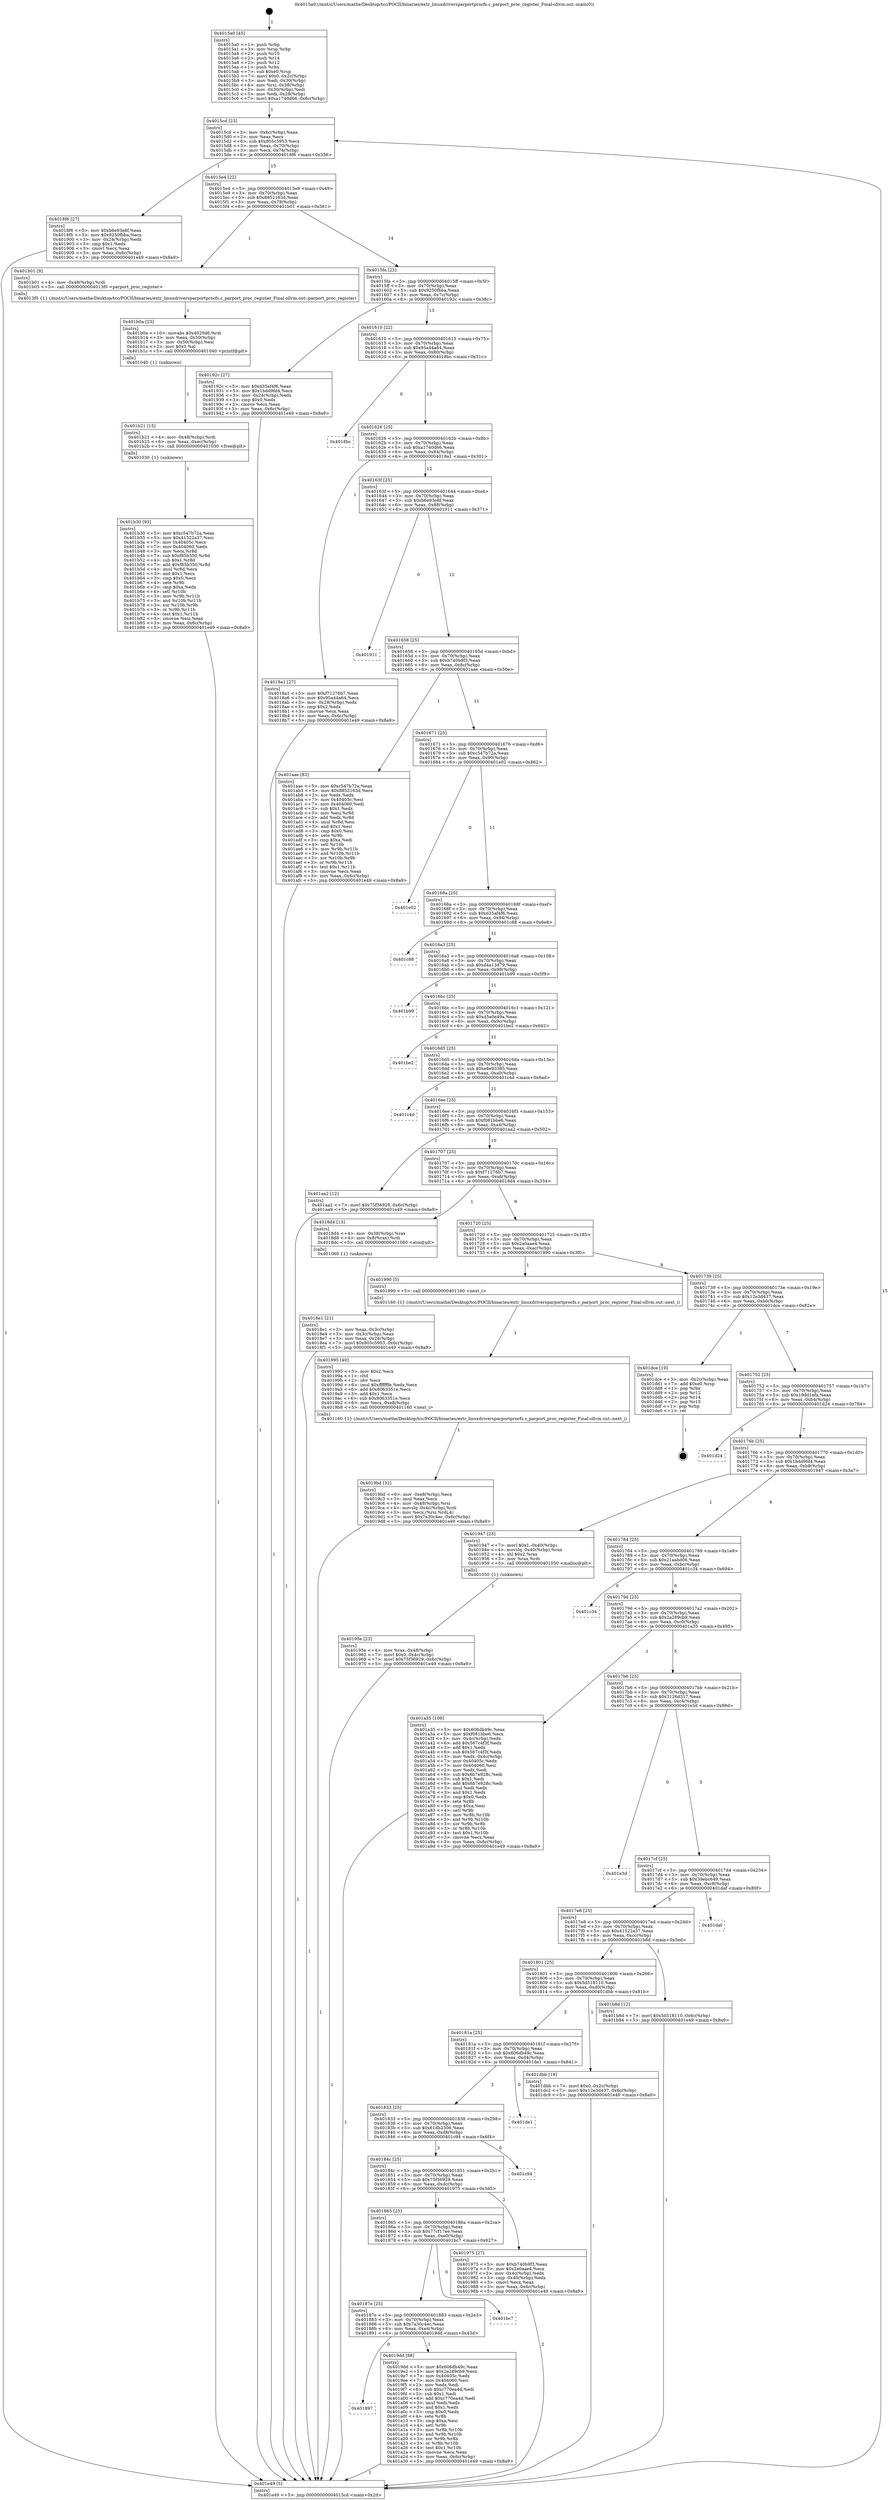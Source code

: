 digraph "0x4015a0" {
  label = "0x4015a0 (/mnt/c/Users/mathe/Desktop/tcc/POCII/binaries/extr_linuxdriversparportprocfs.c_parport_proc_register_Final-ollvm.out::main(0))"
  labelloc = "t"
  node[shape=record]

  Entry [label="",width=0.3,height=0.3,shape=circle,fillcolor=black,style=filled]
  "0x4015cd" [label="{
     0x4015cd [23]\l
     | [instrs]\l
     &nbsp;&nbsp;0x4015cd \<+3\>: mov -0x6c(%rbp),%eax\l
     &nbsp;&nbsp;0x4015d0 \<+2\>: mov %eax,%ecx\l
     &nbsp;&nbsp;0x4015d2 \<+6\>: sub $0x805c5953,%ecx\l
     &nbsp;&nbsp;0x4015d8 \<+3\>: mov %eax,-0x70(%rbp)\l
     &nbsp;&nbsp;0x4015db \<+3\>: mov %ecx,-0x74(%rbp)\l
     &nbsp;&nbsp;0x4015de \<+6\>: je 00000000004018f6 \<main+0x356\>\l
  }"]
  "0x4018f6" [label="{
     0x4018f6 [27]\l
     | [instrs]\l
     &nbsp;&nbsp;0x4018f6 \<+5\>: mov $0xb6e93e8f,%eax\l
     &nbsp;&nbsp;0x4018fb \<+5\>: mov $0x9250fbba,%ecx\l
     &nbsp;&nbsp;0x401900 \<+3\>: mov -0x24(%rbp),%edx\l
     &nbsp;&nbsp;0x401903 \<+3\>: cmp $0x1,%edx\l
     &nbsp;&nbsp;0x401906 \<+3\>: cmovl %ecx,%eax\l
     &nbsp;&nbsp;0x401909 \<+3\>: mov %eax,-0x6c(%rbp)\l
     &nbsp;&nbsp;0x40190c \<+5\>: jmp 0000000000401e49 \<main+0x8a9\>\l
  }"]
  "0x4015e4" [label="{
     0x4015e4 [22]\l
     | [instrs]\l
     &nbsp;&nbsp;0x4015e4 \<+5\>: jmp 00000000004015e9 \<main+0x49\>\l
     &nbsp;&nbsp;0x4015e9 \<+3\>: mov -0x70(%rbp),%eax\l
     &nbsp;&nbsp;0x4015ec \<+5\>: sub $0x8852163d,%eax\l
     &nbsp;&nbsp;0x4015f1 \<+3\>: mov %eax,-0x78(%rbp)\l
     &nbsp;&nbsp;0x4015f4 \<+6\>: je 0000000000401b01 \<main+0x561\>\l
  }"]
  Exit [label="",width=0.3,height=0.3,shape=circle,fillcolor=black,style=filled,peripheries=2]
  "0x401b01" [label="{
     0x401b01 [9]\l
     | [instrs]\l
     &nbsp;&nbsp;0x401b01 \<+4\>: mov -0x48(%rbp),%rdi\l
     &nbsp;&nbsp;0x401b05 \<+5\>: call 00000000004013f0 \<parport_proc_register\>\l
     | [calls]\l
     &nbsp;&nbsp;0x4013f0 \{1\} (/mnt/c/Users/mathe/Desktop/tcc/POCII/binaries/extr_linuxdriversparportprocfs.c_parport_proc_register_Final-ollvm.out::parport_proc_register)\l
  }"]
  "0x4015fa" [label="{
     0x4015fa [22]\l
     | [instrs]\l
     &nbsp;&nbsp;0x4015fa \<+5\>: jmp 00000000004015ff \<main+0x5f\>\l
     &nbsp;&nbsp;0x4015ff \<+3\>: mov -0x70(%rbp),%eax\l
     &nbsp;&nbsp;0x401602 \<+5\>: sub $0x9250fbba,%eax\l
     &nbsp;&nbsp;0x401607 \<+3\>: mov %eax,-0x7c(%rbp)\l
     &nbsp;&nbsp;0x40160a \<+6\>: je 000000000040192c \<main+0x38c\>\l
  }"]
  "0x401b30" [label="{
     0x401b30 [93]\l
     | [instrs]\l
     &nbsp;&nbsp;0x401b30 \<+5\>: mov $0xc547b72a,%eax\l
     &nbsp;&nbsp;0x401b35 \<+5\>: mov $0x41522a37,%esi\l
     &nbsp;&nbsp;0x401b3a \<+7\>: mov 0x40405c,%ecx\l
     &nbsp;&nbsp;0x401b41 \<+7\>: mov 0x404060,%edx\l
     &nbsp;&nbsp;0x401b48 \<+3\>: mov %ecx,%r8d\l
     &nbsp;&nbsp;0x401b4b \<+7\>: sub $0xf85b350,%r8d\l
     &nbsp;&nbsp;0x401b52 \<+4\>: sub $0x1,%r8d\l
     &nbsp;&nbsp;0x401b56 \<+7\>: add $0xf85b350,%r8d\l
     &nbsp;&nbsp;0x401b5d \<+4\>: imul %r8d,%ecx\l
     &nbsp;&nbsp;0x401b61 \<+3\>: and $0x1,%ecx\l
     &nbsp;&nbsp;0x401b64 \<+3\>: cmp $0x0,%ecx\l
     &nbsp;&nbsp;0x401b67 \<+4\>: sete %r9b\l
     &nbsp;&nbsp;0x401b6b \<+3\>: cmp $0xa,%edx\l
     &nbsp;&nbsp;0x401b6e \<+4\>: setl %r10b\l
     &nbsp;&nbsp;0x401b72 \<+3\>: mov %r9b,%r11b\l
     &nbsp;&nbsp;0x401b75 \<+3\>: and %r10b,%r11b\l
     &nbsp;&nbsp;0x401b78 \<+3\>: xor %r10b,%r9b\l
     &nbsp;&nbsp;0x401b7b \<+3\>: or %r9b,%r11b\l
     &nbsp;&nbsp;0x401b7e \<+4\>: test $0x1,%r11b\l
     &nbsp;&nbsp;0x401b82 \<+3\>: cmovne %esi,%eax\l
     &nbsp;&nbsp;0x401b85 \<+3\>: mov %eax,-0x6c(%rbp)\l
     &nbsp;&nbsp;0x401b88 \<+5\>: jmp 0000000000401e49 \<main+0x8a9\>\l
  }"]
  "0x40192c" [label="{
     0x40192c [27]\l
     | [instrs]\l
     &nbsp;&nbsp;0x40192c \<+5\>: mov $0xd35af4f6,%eax\l
     &nbsp;&nbsp;0x401931 \<+5\>: mov $0x1bdd9fd4,%ecx\l
     &nbsp;&nbsp;0x401936 \<+3\>: mov -0x24(%rbp),%edx\l
     &nbsp;&nbsp;0x401939 \<+3\>: cmp $0x0,%edx\l
     &nbsp;&nbsp;0x40193c \<+3\>: cmove %ecx,%eax\l
     &nbsp;&nbsp;0x40193f \<+3\>: mov %eax,-0x6c(%rbp)\l
     &nbsp;&nbsp;0x401942 \<+5\>: jmp 0000000000401e49 \<main+0x8a9\>\l
  }"]
  "0x401610" [label="{
     0x401610 [22]\l
     | [instrs]\l
     &nbsp;&nbsp;0x401610 \<+5\>: jmp 0000000000401615 \<main+0x75\>\l
     &nbsp;&nbsp;0x401615 \<+3\>: mov -0x70(%rbp),%eax\l
     &nbsp;&nbsp;0x401618 \<+5\>: sub $0x95a44a64,%eax\l
     &nbsp;&nbsp;0x40161d \<+3\>: mov %eax,-0x80(%rbp)\l
     &nbsp;&nbsp;0x401620 \<+6\>: je 00000000004018bc \<main+0x31c\>\l
  }"]
  "0x401b21" [label="{
     0x401b21 [15]\l
     | [instrs]\l
     &nbsp;&nbsp;0x401b21 \<+4\>: mov -0x48(%rbp),%rdi\l
     &nbsp;&nbsp;0x401b25 \<+6\>: mov %eax,-0xec(%rbp)\l
     &nbsp;&nbsp;0x401b2b \<+5\>: call 0000000000401030 \<free@plt\>\l
     | [calls]\l
     &nbsp;&nbsp;0x401030 \{1\} (unknown)\l
  }"]
  "0x4018bc" [label="{
     0x4018bc\l
  }", style=dashed]
  "0x401626" [label="{
     0x401626 [25]\l
     | [instrs]\l
     &nbsp;&nbsp;0x401626 \<+5\>: jmp 000000000040162b \<main+0x8b\>\l
     &nbsp;&nbsp;0x40162b \<+3\>: mov -0x70(%rbp),%eax\l
     &nbsp;&nbsp;0x40162e \<+5\>: sub $0xa1740d66,%eax\l
     &nbsp;&nbsp;0x401633 \<+6\>: mov %eax,-0x84(%rbp)\l
     &nbsp;&nbsp;0x401639 \<+6\>: je 00000000004018a1 \<main+0x301\>\l
  }"]
  "0x401b0a" [label="{
     0x401b0a [23]\l
     | [instrs]\l
     &nbsp;&nbsp;0x401b0a \<+10\>: movabs $0x4020d6,%rdi\l
     &nbsp;&nbsp;0x401b14 \<+3\>: mov %eax,-0x50(%rbp)\l
     &nbsp;&nbsp;0x401b17 \<+3\>: mov -0x50(%rbp),%esi\l
     &nbsp;&nbsp;0x401b1a \<+2\>: mov $0x0,%al\l
     &nbsp;&nbsp;0x401b1c \<+5\>: call 0000000000401040 \<printf@plt\>\l
     | [calls]\l
     &nbsp;&nbsp;0x401040 \{1\} (unknown)\l
  }"]
  "0x4018a1" [label="{
     0x4018a1 [27]\l
     | [instrs]\l
     &nbsp;&nbsp;0x4018a1 \<+5\>: mov $0xf71276b7,%eax\l
     &nbsp;&nbsp;0x4018a6 \<+5\>: mov $0x95a44a64,%ecx\l
     &nbsp;&nbsp;0x4018ab \<+3\>: mov -0x28(%rbp),%edx\l
     &nbsp;&nbsp;0x4018ae \<+3\>: cmp $0x2,%edx\l
     &nbsp;&nbsp;0x4018b1 \<+3\>: cmovne %ecx,%eax\l
     &nbsp;&nbsp;0x4018b4 \<+3\>: mov %eax,-0x6c(%rbp)\l
     &nbsp;&nbsp;0x4018b7 \<+5\>: jmp 0000000000401e49 \<main+0x8a9\>\l
  }"]
  "0x40163f" [label="{
     0x40163f [25]\l
     | [instrs]\l
     &nbsp;&nbsp;0x40163f \<+5\>: jmp 0000000000401644 \<main+0xa4\>\l
     &nbsp;&nbsp;0x401644 \<+3\>: mov -0x70(%rbp),%eax\l
     &nbsp;&nbsp;0x401647 \<+5\>: sub $0xb6e93e8f,%eax\l
     &nbsp;&nbsp;0x40164c \<+6\>: mov %eax,-0x88(%rbp)\l
     &nbsp;&nbsp;0x401652 \<+6\>: je 0000000000401911 \<main+0x371\>\l
  }"]
  "0x401e49" [label="{
     0x401e49 [5]\l
     | [instrs]\l
     &nbsp;&nbsp;0x401e49 \<+5\>: jmp 00000000004015cd \<main+0x2d\>\l
  }"]
  "0x4015a0" [label="{
     0x4015a0 [45]\l
     | [instrs]\l
     &nbsp;&nbsp;0x4015a0 \<+1\>: push %rbp\l
     &nbsp;&nbsp;0x4015a1 \<+3\>: mov %rsp,%rbp\l
     &nbsp;&nbsp;0x4015a4 \<+2\>: push %r15\l
     &nbsp;&nbsp;0x4015a6 \<+2\>: push %r14\l
     &nbsp;&nbsp;0x4015a8 \<+2\>: push %r12\l
     &nbsp;&nbsp;0x4015aa \<+1\>: push %rbx\l
     &nbsp;&nbsp;0x4015ab \<+7\>: sub $0xe0,%rsp\l
     &nbsp;&nbsp;0x4015b2 \<+7\>: movl $0x0,-0x2c(%rbp)\l
     &nbsp;&nbsp;0x4015b9 \<+3\>: mov %edi,-0x30(%rbp)\l
     &nbsp;&nbsp;0x4015bc \<+4\>: mov %rsi,-0x38(%rbp)\l
     &nbsp;&nbsp;0x4015c0 \<+3\>: mov -0x30(%rbp),%edi\l
     &nbsp;&nbsp;0x4015c3 \<+3\>: mov %edi,-0x28(%rbp)\l
     &nbsp;&nbsp;0x4015c6 \<+7\>: movl $0xa1740d66,-0x6c(%rbp)\l
  }"]
  "0x401897" [label="{
     0x401897\l
  }", style=dashed]
  "0x401911" [label="{
     0x401911\l
  }", style=dashed]
  "0x401658" [label="{
     0x401658 [25]\l
     | [instrs]\l
     &nbsp;&nbsp;0x401658 \<+5\>: jmp 000000000040165d \<main+0xbd\>\l
     &nbsp;&nbsp;0x40165d \<+3\>: mov -0x70(%rbp),%eax\l
     &nbsp;&nbsp;0x401660 \<+5\>: sub $0xb740b9f3,%eax\l
     &nbsp;&nbsp;0x401665 \<+6\>: mov %eax,-0x8c(%rbp)\l
     &nbsp;&nbsp;0x40166b \<+6\>: je 0000000000401aae \<main+0x50e\>\l
  }"]
  "0x4019dd" [label="{
     0x4019dd [88]\l
     | [instrs]\l
     &nbsp;&nbsp;0x4019dd \<+5\>: mov $0x606db49c,%eax\l
     &nbsp;&nbsp;0x4019e2 \<+5\>: mov $0x2a289cb9,%ecx\l
     &nbsp;&nbsp;0x4019e7 \<+7\>: mov 0x40405c,%edx\l
     &nbsp;&nbsp;0x4019ee \<+7\>: mov 0x404060,%esi\l
     &nbsp;&nbsp;0x4019f5 \<+2\>: mov %edx,%edi\l
     &nbsp;&nbsp;0x4019f7 \<+6\>: sub $0xc770ea4d,%edi\l
     &nbsp;&nbsp;0x4019fd \<+3\>: sub $0x1,%edi\l
     &nbsp;&nbsp;0x401a00 \<+6\>: add $0xc770ea4d,%edi\l
     &nbsp;&nbsp;0x401a06 \<+3\>: imul %edi,%edx\l
     &nbsp;&nbsp;0x401a09 \<+3\>: and $0x1,%edx\l
     &nbsp;&nbsp;0x401a0c \<+3\>: cmp $0x0,%edx\l
     &nbsp;&nbsp;0x401a0f \<+4\>: sete %r8b\l
     &nbsp;&nbsp;0x401a13 \<+3\>: cmp $0xa,%esi\l
     &nbsp;&nbsp;0x401a16 \<+4\>: setl %r9b\l
     &nbsp;&nbsp;0x401a1a \<+3\>: mov %r8b,%r10b\l
     &nbsp;&nbsp;0x401a1d \<+3\>: and %r9b,%r10b\l
     &nbsp;&nbsp;0x401a20 \<+3\>: xor %r9b,%r8b\l
     &nbsp;&nbsp;0x401a23 \<+3\>: or %r8b,%r10b\l
     &nbsp;&nbsp;0x401a26 \<+4\>: test $0x1,%r10b\l
     &nbsp;&nbsp;0x401a2a \<+3\>: cmovne %ecx,%eax\l
     &nbsp;&nbsp;0x401a2d \<+3\>: mov %eax,-0x6c(%rbp)\l
     &nbsp;&nbsp;0x401a30 \<+5\>: jmp 0000000000401e49 \<main+0x8a9\>\l
  }"]
  "0x401aae" [label="{
     0x401aae [83]\l
     | [instrs]\l
     &nbsp;&nbsp;0x401aae \<+5\>: mov $0xc547b72a,%eax\l
     &nbsp;&nbsp;0x401ab3 \<+5\>: mov $0x8852163d,%ecx\l
     &nbsp;&nbsp;0x401ab8 \<+2\>: xor %edx,%edx\l
     &nbsp;&nbsp;0x401aba \<+7\>: mov 0x40405c,%esi\l
     &nbsp;&nbsp;0x401ac1 \<+7\>: mov 0x404060,%edi\l
     &nbsp;&nbsp;0x401ac8 \<+3\>: sub $0x1,%edx\l
     &nbsp;&nbsp;0x401acb \<+3\>: mov %esi,%r8d\l
     &nbsp;&nbsp;0x401ace \<+3\>: add %edx,%r8d\l
     &nbsp;&nbsp;0x401ad1 \<+4\>: imul %r8d,%esi\l
     &nbsp;&nbsp;0x401ad5 \<+3\>: and $0x1,%esi\l
     &nbsp;&nbsp;0x401ad8 \<+3\>: cmp $0x0,%esi\l
     &nbsp;&nbsp;0x401adb \<+4\>: sete %r9b\l
     &nbsp;&nbsp;0x401adf \<+3\>: cmp $0xa,%edi\l
     &nbsp;&nbsp;0x401ae2 \<+4\>: setl %r10b\l
     &nbsp;&nbsp;0x401ae6 \<+3\>: mov %r9b,%r11b\l
     &nbsp;&nbsp;0x401ae9 \<+3\>: and %r10b,%r11b\l
     &nbsp;&nbsp;0x401aec \<+3\>: xor %r10b,%r9b\l
     &nbsp;&nbsp;0x401aef \<+3\>: or %r9b,%r11b\l
     &nbsp;&nbsp;0x401af2 \<+4\>: test $0x1,%r11b\l
     &nbsp;&nbsp;0x401af6 \<+3\>: cmovne %ecx,%eax\l
     &nbsp;&nbsp;0x401af9 \<+3\>: mov %eax,-0x6c(%rbp)\l
     &nbsp;&nbsp;0x401afc \<+5\>: jmp 0000000000401e49 \<main+0x8a9\>\l
  }"]
  "0x401671" [label="{
     0x401671 [25]\l
     | [instrs]\l
     &nbsp;&nbsp;0x401671 \<+5\>: jmp 0000000000401676 \<main+0xd6\>\l
     &nbsp;&nbsp;0x401676 \<+3\>: mov -0x70(%rbp),%eax\l
     &nbsp;&nbsp;0x401679 \<+5\>: sub $0xc547b72a,%eax\l
     &nbsp;&nbsp;0x40167e \<+6\>: mov %eax,-0x90(%rbp)\l
     &nbsp;&nbsp;0x401684 \<+6\>: je 0000000000401e02 \<main+0x862\>\l
  }"]
  "0x40187e" [label="{
     0x40187e [25]\l
     | [instrs]\l
     &nbsp;&nbsp;0x40187e \<+5\>: jmp 0000000000401883 \<main+0x2e3\>\l
     &nbsp;&nbsp;0x401883 \<+3\>: mov -0x70(%rbp),%eax\l
     &nbsp;&nbsp;0x401886 \<+5\>: sub $0x7a30c4ec,%eax\l
     &nbsp;&nbsp;0x40188b \<+6\>: mov %eax,-0xe4(%rbp)\l
     &nbsp;&nbsp;0x401891 \<+6\>: je 00000000004019dd \<main+0x43d\>\l
  }"]
  "0x401e02" [label="{
     0x401e02\l
  }", style=dashed]
  "0x40168a" [label="{
     0x40168a [25]\l
     | [instrs]\l
     &nbsp;&nbsp;0x40168a \<+5\>: jmp 000000000040168f \<main+0xef\>\l
     &nbsp;&nbsp;0x40168f \<+3\>: mov -0x70(%rbp),%eax\l
     &nbsp;&nbsp;0x401692 \<+5\>: sub $0xd35af4f6,%eax\l
     &nbsp;&nbsp;0x401697 \<+6\>: mov %eax,-0x94(%rbp)\l
     &nbsp;&nbsp;0x40169d \<+6\>: je 0000000000401c88 \<main+0x6e8\>\l
  }"]
  "0x401bc7" [label="{
     0x401bc7\l
  }", style=dashed]
  "0x401c88" [label="{
     0x401c88\l
  }", style=dashed]
  "0x4016a3" [label="{
     0x4016a3 [25]\l
     | [instrs]\l
     &nbsp;&nbsp;0x4016a3 \<+5\>: jmp 00000000004016a8 \<main+0x108\>\l
     &nbsp;&nbsp;0x4016a8 \<+3\>: mov -0x70(%rbp),%eax\l
     &nbsp;&nbsp;0x4016ab \<+5\>: sub $0xd4a13d79,%eax\l
     &nbsp;&nbsp;0x4016b0 \<+6\>: mov %eax,-0x98(%rbp)\l
     &nbsp;&nbsp;0x4016b6 \<+6\>: je 0000000000401b99 \<main+0x5f9\>\l
  }"]
  "0x4019bd" [label="{
     0x4019bd [32]\l
     | [instrs]\l
     &nbsp;&nbsp;0x4019bd \<+6\>: mov -0xe8(%rbp),%ecx\l
     &nbsp;&nbsp;0x4019c3 \<+3\>: imul %eax,%ecx\l
     &nbsp;&nbsp;0x4019c6 \<+4\>: mov -0x48(%rbp),%rsi\l
     &nbsp;&nbsp;0x4019ca \<+4\>: movslq -0x4c(%rbp),%rdi\l
     &nbsp;&nbsp;0x4019ce \<+3\>: mov %ecx,(%rsi,%rdi,4)\l
     &nbsp;&nbsp;0x4019d1 \<+7\>: movl $0x7a30c4ec,-0x6c(%rbp)\l
     &nbsp;&nbsp;0x4019d8 \<+5\>: jmp 0000000000401e49 \<main+0x8a9\>\l
  }"]
  "0x401b99" [label="{
     0x401b99\l
  }", style=dashed]
  "0x4016bc" [label="{
     0x4016bc [25]\l
     | [instrs]\l
     &nbsp;&nbsp;0x4016bc \<+5\>: jmp 00000000004016c1 \<main+0x121\>\l
     &nbsp;&nbsp;0x4016c1 \<+3\>: mov -0x70(%rbp),%eax\l
     &nbsp;&nbsp;0x4016c4 \<+5\>: sub $0xd5a0e49a,%eax\l
     &nbsp;&nbsp;0x4016c9 \<+6\>: mov %eax,-0x9c(%rbp)\l
     &nbsp;&nbsp;0x4016cf \<+6\>: je 0000000000401be2 \<main+0x642\>\l
  }"]
  "0x401995" [label="{
     0x401995 [40]\l
     | [instrs]\l
     &nbsp;&nbsp;0x401995 \<+5\>: mov $0x2,%ecx\l
     &nbsp;&nbsp;0x40199a \<+1\>: cltd\l
     &nbsp;&nbsp;0x40199b \<+2\>: idiv %ecx\l
     &nbsp;&nbsp;0x40199d \<+6\>: imul $0xfffffffe,%edx,%ecx\l
     &nbsp;&nbsp;0x4019a3 \<+6\>: add $0x8063351e,%ecx\l
     &nbsp;&nbsp;0x4019a9 \<+3\>: add $0x1,%ecx\l
     &nbsp;&nbsp;0x4019ac \<+6\>: sub $0x8063351e,%ecx\l
     &nbsp;&nbsp;0x4019b2 \<+6\>: mov %ecx,-0xe8(%rbp)\l
     &nbsp;&nbsp;0x4019b8 \<+5\>: call 0000000000401160 \<next_i\>\l
     | [calls]\l
     &nbsp;&nbsp;0x401160 \{1\} (/mnt/c/Users/mathe/Desktop/tcc/POCII/binaries/extr_linuxdriversparportprocfs.c_parport_proc_register_Final-ollvm.out::next_i)\l
  }"]
  "0x401be2" [label="{
     0x401be2\l
  }", style=dashed]
  "0x4016d5" [label="{
     0x4016d5 [25]\l
     | [instrs]\l
     &nbsp;&nbsp;0x4016d5 \<+5\>: jmp 00000000004016da \<main+0x13a\>\l
     &nbsp;&nbsp;0x4016da \<+3\>: mov -0x70(%rbp),%eax\l
     &nbsp;&nbsp;0x4016dd \<+5\>: sub $0xe8e93385,%eax\l
     &nbsp;&nbsp;0x4016e2 \<+6\>: mov %eax,-0xa0(%rbp)\l
     &nbsp;&nbsp;0x4016e8 \<+6\>: je 0000000000401c4d \<main+0x6ad\>\l
  }"]
  "0x401865" [label="{
     0x401865 [25]\l
     | [instrs]\l
     &nbsp;&nbsp;0x401865 \<+5\>: jmp 000000000040186a \<main+0x2ca\>\l
     &nbsp;&nbsp;0x40186a \<+3\>: mov -0x70(%rbp),%eax\l
     &nbsp;&nbsp;0x40186d \<+5\>: sub $0x77cf17ee,%eax\l
     &nbsp;&nbsp;0x401872 \<+6\>: mov %eax,-0xe0(%rbp)\l
     &nbsp;&nbsp;0x401878 \<+6\>: je 0000000000401bc7 \<main+0x627\>\l
  }"]
  "0x401c4d" [label="{
     0x401c4d\l
  }", style=dashed]
  "0x4016ee" [label="{
     0x4016ee [25]\l
     | [instrs]\l
     &nbsp;&nbsp;0x4016ee \<+5\>: jmp 00000000004016f3 \<main+0x153\>\l
     &nbsp;&nbsp;0x4016f3 \<+3\>: mov -0x70(%rbp),%eax\l
     &nbsp;&nbsp;0x4016f6 \<+5\>: sub $0xf081bbe6,%eax\l
     &nbsp;&nbsp;0x4016fb \<+6\>: mov %eax,-0xa4(%rbp)\l
     &nbsp;&nbsp;0x401701 \<+6\>: je 0000000000401aa2 \<main+0x502\>\l
  }"]
  "0x401975" [label="{
     0x401975 [27]\l
     | [instrs]\l
     &nbsp;&nbsp;0x401975 \<+5\>: mov $0xb740b9f3,%eax\l
     &nbsp;&nbsp;0x40197a \<+5\>: mov $0x2a0aae4,%ecx\l
     &nbsp;&nbsp;0x40197f \<+3\>: mov -0x4c(%rbp),%edx\l
     &nbsp;&nbsp;0x401982 \<+3\>: cmp -0x40(%rbp),%edx\l
     &nbsp;&nbsp;0x401985 \<+3\>: cmovl %ecx,%eax\l
     &nbsp;&nbsp;0x401988 \<+3\>: mov %eax,-0x6c(%rbp)\l
     &nbsp;&nbsp;0x40198b \<+5\>: jmp 0000000000401e49 \<main+0x8a9\>\l
  }"]
  "0x401aa2" [label="{
     0x401aa2 [12]\l
     | [instrs]\l
     &nbsp;&nbsp;0x401aa2 \<+7\>: movl $0x75f36929,-0x6c(%rbp)\l
     &nbsp;&nbsp;0x401aa9 \<+5\>: jmp 0000000000401e49 \<main+0x8a9\>\l
  }"]
  "0x401707" [label="{
     0x401707 [25]\l
     | [instrs]\l
     &nbsp;&nbsp;0x401707 \<+5\>: jmp 000000000040170c \<main+0x16c\>\l
     &nbsp;&nbsp;0x40170c \<+3\>: mov -0x70(%rbp),%eax\l
     &nbsp;&nbsp;0x40170f \<+5\>: sub $0xf71276b7,%eax\l
     &nbsp;&nbsp;0x401714 \<+6\>: mov %eax,-0xa8(%rbp)\l
     &nbsp;&nbsp;0x40171a \<+6\>: je 00000000004018d4 \<main+0x334\>\l
  }"]
  "0x40184c" [label="{
     0x40184c [25]\l
     | [instrs]\l
     &nbsp;&nbsp;0x40184c \<+5\>: jmp 0000000000401851 \<main+0x2b1\>\l
     &nbsp;&nbsp;0x401851 \<+3\>: mov -0x70(%rbp),%eax\l
     &nbsp;&nbsp;0x401854 \<+5\>: sub $0x75f36929,%eax\l
     &nbsp;&nbsp;0x401859 \<+6\>: mov %eax,-0xdc(%rbp)\l
     &nbsp;&nbsp;0x40185f \<+6\>: je 0000000000401975 \<main+0x3d5\>\l
  }"]
  "0x4018d4" [label="{
     0x4018d4 [13]\l
     | [instrs]\l
     &nbsp;&nbsp;0x4018d4 \<+4\>: mov -0x38(%rbp),%rax\l
     &nbsp;&nbsp;0x4018d8 \<+4\>: mov 0x8(%rax),%rdi\l
     &nbsp;&nbsp;0x4018dc \<+5\>: call 0000000000401060 \<atoi@plt\>\l
     | [calls]\l
     &nbsp;&nbsp;0x401060 \{1\} (unknown)\l
  }"]
  "0x401720" [label="{
     0x401720 [25]\l
     | [instrs]\l
     &nbsp;&nbsp;0x401720 \<+5\>: jmp 0000000000401725 \<main+0x185\>\l
     &nbsp;&nbsp;0x401725 \<+3\>: mov -0x70(%rbp),%eax\l
     &nbsp;&nbsp;0x401728 \<+5\>: sub $0x2a0aae4,%eax\l
     &nbsp;&nbsp;0x40172d \<+6\>: mov %eax,-0xac(%rbp)\l
     &nbsp;&nbsp;0x401733 \<+6\>: je 0000000000401990 \<main+0x3f0\>\l
  }"]
  "0x4018e1" [label="{
     0x4018e1 [21]\l
     | [instrs]\l
     &nbsp;&nbsp;0x4018e1 \<+3\>: mov %eax,-0x3c(%rbp)\l
     &nbsp;&nbsp;0x4018e4 \<+3\>: mov -0x3c(%rbp),%eax\l
     &nbsp;&nbsp;0x4018e7 \<+3\>: mov %eax,-0x24(%rbp)\l
     &nbsp;&nbsp;0x4018ea \<+7\>: movl $0x805c5953,-0x6c(%rbp)\l
     &nbsp;&nbsp;0x4018f1 \<+5\>: jmp 0000000000401e49 \<main+0x8a9\>\l
  }"]
  "0x401c94" [label="{
     0x401c94\l
  }", style=dashed]
  "0x401990" [label="{
     0x401990 [5]\l
     | [instrs]\l
     &nbsp;&nbsp;0x401990 \<+5\>: call 0000000000401160 \<next_i\>\l
     | [calls]\l
     &nbsp;&nbsp;0x401160 \{1\} (/mnt/c/Users/mathe/Desktop/tcc/POCII/binaries/extr_linuxdriversparportprocfs.c_parport_proc_register_Final-ollvm.out::next_i)\l
  }"]
  "0x401739" [label="{
     0x401739 [25]\l
     | [instrs]\l
     &nbsp;&nbsp;0x401739 \<+5\>: jmp 000000000040173e \<main+0x19e\>\l
     &nbsp;&nbsp;0x40173e \<+3\>: mov -0x70(%rbp),%eax\l
     &nbsp;&nbsp;0x401741 \<+5\>: sub $0x12e3d437,%eax\l
     &nbsp;&nbsp;0x401746 \<+6\>: mov %eax,-0xb0(%rbp)\l
     &nbsp;&nbsp;0x40174c \<+6\>: je 0000000000401dce \<main+0x82e\>\l
  }"]
  "0x401833" [label="{
     0x401833 [25]\l
     | [instrs]\l
     &nbsp;&nbsp;0x401833 \<+5\>: jmp 0000000000401838 \<main+0x298\>\l
     &nbsp;&nbsp;0x401838 \<+3\>: mov -0x70(%rbp),%eax\l
     &nbsp;&nbsp;0x40183b \<+5\>: sub $0x61db2306,%eax\l
     &nbsp;&nbsp;0x401840 \<+6\>: mov %eax,-0xd8(%rbp)\l
     &nbsp;&nbsp;0x401846 \<+6\>: je 0000000000401c94 \<main+0x6f4\>\l
  }"]
  "0x401dce" [label="{
     0x401dce [19]\l
     | [instrs]\l
     &nbsp;&nbsp;0x401dce \<+3\>: mov -0x2c(%rbp),%eax\l
     &nbsp;&nbsp;0x401dd1 \<+7\>: add $0xe0,%rsp\l
     &nbsp;&nbsp;0x401dd8 \<+1\>: pop %rbx\l
     &nbsp;&nbsp;0x401dd9 \<+2\>: pop %r12\l
     &nbsp;&nbsp;0x401ddb \<+2\>: pop %r14\l
     &nbsp;&nbsp;0x401ddd \<+2\>: pop %r15\l
     &nbsp;&nbsp;0x401ddf \<+1\>: pop %rbp\l
     &nbsp;&nbsp;0x401de0 \<+1\>: ret\l
  }"]
  "0x401752" [label="{
     0x401752 [25]\l
     | [instrs]\l
     &nbsp;&nbsp;0x401752 \<+5\>: jmp 0000000000401757 \<main+0x1b7\>\l
     &nbsp;&nbsp;0x401757 \<+3\>: mov -0x70(%rbp),%eax\l
     &nbsp;&nbsp;0x40175a \<+5\>: sub $0x19dd1efa,%eax\l
     &nbsp;&nbsp;0x40175f \<+6\>: mov %eax,-0xb4(%rbp)\l
     &nbsp;&nbsp;0x401765 \<+6\>: je 0000000000401d24 \<main+0x784\>\l
  }"]
  "0x401de1" [label="{
     0x401de1\l
  }", style=dashed]
  "0x401d24" [label="{
     0x401d24\l
  }", style=dashed]
  "0x40176b" [label="{
     0x40176b [25]\l
     | [instrs]\l
     &nbsp;&nbsp;0x40176b \<+5\>: jmp 0000000000401770 \<main+0x1d0\>\l
     &nbsp;&nbsp;0x401770 \<+3\>: mov -0x70(%rbp),%eax\l
     &nbsp;&nbsp;0x401773 \<+5\>: sub $0x1bdd9fd4,%eax\l
     &nbsp;&nbsp;0x401778 \<+6\>: mov %eax,-0xb8(%rbp)\l
     &nbsp;&nbsp;0x40177e \<+6\>: je 0000000000401947 \<main+0x3a7\>\l
  }"]
  "0x40181a" [label="{
     0x40181a [25]\l
     | [instrs]\l
     &nbsp;&nbsp;0x40181a \<+5\>: jmp 000000000040181f \<main+0x27f\>\l
     &nbsp;&nbsp;0x40181f \<+3\>: mov -0x70(%rbp),%eax\l
     &nbsp;&nbsp;0x401822 \<+5\>: sub $0x606db49c,%eax\l
     &nbsp;&nbsp;0x401827 \<+6\>: mov %eax,-0xd4(%rbp)\l
     &nbsp;&nbsp;0x40182d \<+6\>: je 0000000000401de1 \<main+0x841\>\l
  }"]
  "0x401947" [label="{
     0x401947 [23]\l
     | [instrs]\l
     &nbsp;&nbsp;0x401947 \<+7\>: movl $0x1,-0x40(%rbp)\l
     &nbsp;&nbsp;0x40194e \<+4\>: movslq -0x40(%rbp),%rax\l
     &nbsp;&nbsp;0x401952 \<+4\>: shl $0x2,%rax\l
     &nbsp;&nbsp;0x401956 \<+3\>: mov %rax,%rdi\l
     &nbsp;&nbsp;0x401959 \<+5\>: call 0000000000401050 \<malloc@plt\>\l
     | [calls]\l
     &nbsp;&nbsp;0x401050 \{1\} (unknown)\l
  }"]
  "0x401784" [label="{
     0x401784 [25]\l
     | [instrs]\l
     &nbsp;&nbsp;0x401784 \<+5\>: jmp 0000000000401789 \<main+0x1e9\>\l
     &nbsp;&nbsp;0x401789 \<+3\>: mov -0x70(%rbp),%eax\l
     &nbsp;&nbsp;0x40178c \<+5\>: sub $0x21aabd06,%eax\l
     &nbsp;&nbsp;0x401791 \<+6\>: mov %eax,-0xbc(%rbp)\l
     &nbsp;&nbsp;0x401797 \<+6\>: je 0000000000401c34 \<main+0x694\>\l
  }"]
  "0x40195e" [label="{
     0x40195e [23]\l
     | [instrs]\l
     &nbsp;&nbsp;0x40195e \<+4\>: mov %rax,-0x48(%rbp)\l
     &nbsp;&nbsp;0x401962 \<+7\>: movl $0x0,-0x4c(%rbp)\l
     &nbsp;&nbsp;0x401969 \<+7\>: movl $0x75f36929,-0x6c(%rbp)\l
     &nbsp;&nbsp;0x401970 \<+5\>: jmp 0000000000401e49 \<main+0x8a9\>\l
  }"]
  "0x401dbb" [label="{
     0x401dbb [19]\l
     | [instrs]\l
     &nbsp;&nbsp;0x401dbb \<+7\>: movl $0x0,-0x2c(%rbp)\l
     &nbsp;&nbsp;0x401dc2 \<+7\>: movl $0x12e3d437,-0x6c(%rbp)\l
     &nbsp;&nbsp;0x401dc9 \<+5\>: jmp 0000000000401e49 \<main+0x8a9\>\l
  }"]
  "0x401c34" [label="{
     0x401c34\l
  }", style=dashed]
  "0x40179d" [label="{
     0x40179d [25]\l
     | [instrs]\l
     &nbsp;&nbsp;0x40179d \<+5\>: jmp 00000000004017a2 \<main+0x202\>\l
     &nbsp;&nbsp;0x4017a2 \<+3\>: mov -0x70(%rbp),%eax\l
     &nbsp;&nbsp;0x4017a5 \<+5\>: sub $0x2a289cb9,%eax\l
     &nbsp;&nbsp;0x4017aa \<+6\>: mov %eax,-0xc0(%rbp)\l
     &nbsp;&nbsp;0x4017b0 \<+6\>: je 0000000000401a35 \<main+0x495\>\l
  }"]
  "0x401801" [label="{
     0x401801 [25]\l
     | [instrs]\l
     &nbsp;&nbsp;0x401801 \<+5\>: jmp 0000000000401806 \<main+0x266\>\l
     &nbsp;&nbsp;0x401806 \<+3\>: mov -0x70(%rbp),%eax\l
     &nbsp;&nbsp;0x401809 \<+5\>: sub $0x5d518110,%eax\l
     &nbsp;&nbsp;0x40180e \<+6\>: mov %eax,-0xd0(%rbp)\l
     &nbsp;&nbsp;0x401814 \<+6\>: je 0000000000401dbb \<main+0x81b\>\l
  }"]
  "0x401a35" [label="{
     0x401a35 [109]\l
     | [instrs]\l
     &nbsp;&nbsp;0x401a35 \<+5\>: mov $0x606db49c,%eax\l
     &nbsp;&nbsp;0x401a3a \<+5\>: mov $0xf081bbe6,%ecx\l
     &nbsp;&nbsp;0x401a3f \<+3\>: mov -0x4c(%rbp),%edx\l
     &nbsp;&nbsp;0x401a42 \<+6\>: add $0x567c4f3f,%edx\l
     &nbsp;&nbsp;0x401a48 \<+3\>: add $0x1,%edx\l
     &nbsp;&nbsp;0x401a4b \<+6\>: sub $0x567c4f3f,%edx\l
     &nbsp;&nbsp;0x401a51 \<+3\>: mov %edx,-0x4c(%rbp)\l
     &nbsp;&nbsp;0x401a54 \<+7\>: mov 0x40405c,%edx\l
     &nbsp;&nbsp;0x401a5b \<+7\>: mov 0x404060,%esi\l
     &nbsp;&nbsp;0x401a62 \<+2\>: mov %edx,%edi\l
     &nbsp;&nbsp;0x401a64 \<+6\>: sub $0x6b7e928c,%edi\l
     &nbsp;&nbsp;0x401a6a \<+3\>: sub $0x1,%edi\l
     &nbsp;&nbsp;0x401a6d \<+6\>: add $0x6b7e928c,%edi\l
     &nbsp;&nbsp;0x401a73 \<+3\>: imul %edi,%edx\l
     &nbsp;&nbsp;0x401a76 \<+3\>: and $0x1,%edx\l
     &nbsp;&nbsp;0x401a79 \<+3\>: cmp $0x0,%edx\l
     &nbsp;&nbsp;0x401a7c \<+4\>: sete %r8b\l
     &nbsp;&nbsp;0x401a80 \<+3\>: cmp $0xa,%esi\l
     &nbsp;&nbsp;0x401a83 \<+4\>: setl %r9b\l
     &nbsp;&nbsp;0x401a87 \<+3\>: mov %r8b,%r10b\l
     &nbsp;&nbsp;0x401a8a \<+3\>: and %r9b,%r10b\l
     &nbsp;&nbsp;0x401a8d \<+3\>: xor %r9b,%r8b\l
     &nbsp;&nbsp;0x401a90 \<+3\>: or %r8b,%r10b\l
     &nbsp;&nbsp;0x401a93 \<+4\>: test $0x1,%r10b\l
     &nbsp;&nbsp;0x401a97 \<+3\>: cmovne %ecx,%eax\l
     &nbsp;&nbsp;0x401a9a \<+3\>: mov %eax,-0x6c(%rbp)\l
     &nbsp;&nbsp;0x401a9d \<+5\>: jmp 0000000000401e49 \<main+0x8a9\>\l
  }"]
  "0x4017b6" [label="{
     0x4017b6 [25]\l
     | [instrs]\l
     &nbsp;&nbsp;0x4017b6 \<+5\>: jmp 00000000004017bb \<main+0x21b\>\l
     &nbsp;&nbsp;0x4017bb \<+3\>: mov -0x70(%rbp),%eax\l
     &nbsp;&nbsp;0x4017be \<+5\>: sub $0x3126d317,%eax\l
     &nbsp;&nbsp;0x4017c3 \<+6\>: mov %eax,-0xc4(%rbp)\l
     &nbsp;&nbsp;0x4017c9 \<+6\>: je 0000000000401e3d \<main+0x89d\>\l
  }"]
  "0x401b8d" [label="{
     0x401b8d [12]\l
     | [instrs]\l
     &nbsp;&nbsp;0x401b8d \<+7\>: movl $0x5d518110,-0x6c(%rbp)\l
     &nbsp;&nbsp;0x401b94 \<+5\>: jmp 0000000000401e49 \<main+0x8a9\>\l
  }"]
  "0x401e3d" [label="{
     0x401e3d\l
  }", style=dashed]
  "0x4017cf" [label="{
     0x4017cf [25]\l
     | [instrs]\l
     &nbsp;&nbsp;0x4017cf \<+5\>: jmp 00000000004017d4 \<main+0x234\>\l
     &nbsp;&nbsp;0x4017d4 \<+3\>: mov -0x70(%rbp),%eax\l
     &nbsp;&nbsp;0x4017d7 \<+5\>: sub $0x39ebc649,%eax\l
     &nbsp;&nbsp;0x4017dc \<+6\>: mov %eax,-0xc8(%rbp)\l
     &nbsp;&nbsp;0x4017e2 \<+6\>: je 0000000000401daf \<main+0x80f\>\l
  }"]
  "0x4017e8" [label="{
     0x4017e8 [25]\l
     | [instrs]\l
     &nbsp;&nbsp;0x4017e8 \<+5\>: jmp 00000000004017ed \<main+0x24d\>\l
     &nbsp;&nbsp;0x4017ed \<+3\>: mov -0x70(%rbp),%eax\l
     &nbsp;&nbsp;0x4017f0 \<+5\>: sub $0x41522a37,%eax\l
     &nbsp;&nbsp;0x4017f5 \<+6\>: mov %eax,-0xcc(%rbp)\l
     &nbsp;&nbsp;0x4017fb \<+6\>: je 0000000000401b8d \<main+0x5ed\>\l
  }"]
  "0x401daf" [label="{
     0x401daf\l
  }", style=dashed]
  Entry -> "0x4015a0" [label=" 1"]
  "0x4015cd" -> "0x4018f6" [label=" 1"]
  "0x4015cd" -> "0x4015e4" [label=" 15"]
  "0x401dce" -> Exit [label=" 1"]
  "0x4015e4" -> "0x401b01" [label=" 1"]
  "0x4015e4" -> "0x4015fa" [label=" 14"]
  "0x401dbb" -> "0x401e49" [label=" 1"]
  "0x4015fa" -> "0x40192c" [label=" 1"]
  "0x4015fa" -> "0x401610" [label=" 13"]
  "0x401b8d" -> "0x401e49" [label=" 1"]
  "0x401610" -> "0x4018bc" [label=" 0"]
  "0x401610" -> "0x401626" [label=" 13"]
  "0x401b30" -> "0x401e49" [label=" 1"]
  "0x401626" -> "0x4018a1" [label=" 1"]
  "0x401626" -> "0x40163f" [label=" 12"]
  "0x4018a1" -> "0x401e49" [label=" 1"]
  "0x4015a0" -> "0x4015cd" [label=" 1"]
  "0x401e49" -> "0x4015cd" [label=" 15"]
  "0x401b21" -> "0x401b30" [label=" 1"]
  "0x40163f" -> "0x401911" [label=" 0"]
  "0x40163f" -> "0x401658" [label=" 12"]
  "0x401b0a" -> "0x401b21" [label=" 1"]
  "0x401658" -> "0x401aae" [label=" 1"]
  "0x401658" -> "0x401671" [label=" 11"]
  "0x401b01" -> "0x401b0a" [label=" 1"]
  "0x401671" -> "0x401e02" [label=" 0"]
  "0x401671" -> "0x40168a" [label=" 11"]
  "0x401aa2" -> "0x401e49" [label=" 1"]
  "0x40168a" -> "0x401c88" [label=" 0"]
  "0x40168a" -> "0x4016a3" [label=" 11"]
  "0x401a35" -> "0x401e49" [label=" 1"]
  "0x4016a3" -> "0x401b99" [label=" 0"]
  "0x4016a3" -> "0x4016bc" [label=" 11"]
  "0x40187e" -> "0x401897" [label=" 0"]
  "0x4016bc" -> "0x401be2" [label=" 0"]
  "0x4016bc" -> "0x4016d5" [label=" 11"]
  "0x40187e" -> "0x4019dd" [label=" 1"]
  "0x4016d5" -> "0x401c4d" [label=" 0"]
  "0x4016d5" -> "0x4016ee" [label=" 11"]
  "0x401aae" -> "0x401e49" [label=" 1"]
  "0x4016ee" -> "0x401aa2" [label=" 1"]
  "0x4016ee" -> "0x401707" [label=" 10"]
  "0x401865" -> "0x40187e" [label=" 1"]
  "0x401707" -> "0x4018d4" [label=" 1"]
  "0x401707" -> "0x401720" [label=" 9"]
  "0x4018d4" -> "0x4018e1" [label=" 1"]
  "0x4018e1" -> "0x401e49" [label=" 1"]
  "0x4018f6" -> "0x401e49" [label=" 1"]
  "0x40192c" -> "0x401e49" [label=" 1"]
  "0x4019dd" -> "0x401e49" [label=" 1"]
  "0x401720" -> "0x401990" [label=" 1"]
  "0x401720" -> "0x401739" [label=" 8"]
  "0x4019bd" -> "0x401e49" [label=" 1"]
  "0x401739" -> "0x401dce" [label=" 1"]
  "0x401739" -> "0x401752" [label=" 7"]
  "0x401990" -> "0x401995" [label=" 1"]
  "0x401752" -> "0x401d24" [label=" 0"]
  "0x401752" -> "0x40176b" [label=" 7"]
  "0x401975" -> "0x401e49" [label=" 2"]
  "0x40176b" -> "0x401947" [label=" 1"]
  "0x40176b" -> "0x401784" [label=" 6"]
  "0x401947" -> "0x40195e" [label=" 1"]
  "0x40195e" -> "0x401e49" [label=" 1"]
  "0x40184c" -> "0x401975" [label=" 2"]
  "0x401784" -> "0x401c34" [label=" 0"]
  "0x401784" -> "0x40179d" [label=" 6"]
  "0x401865" -> "0x401bc7" [label=" 0"]
  "0x40179d" -> "0x401a35" [label=" 1"]
  "0x40179d" -> "0x4017b6" [label=" 5"]
  "0x401833" -> "0x401c94" [label=" 0"]
  "0x4017b6" -> "0x401e3d" [label=" 0"]
  "0x4017b6" -> "0x4017cf" [label=" 5"]
  "0x401995" -> "0x4019bd" [label=" 1"]
  "0x4017cf" -> "0x401daf" [label=" 0"]
  "0x4017cf" -> "0x4017e8" [label=" 5"]
  "0x40181a" -> "0x401833" [label=" 3"]
  "0x4017e8" -> "0x401b8d" [label=" 1"]
  "0x4017e8" -> "0x401801" [label=" 4"]
  "0x401833" -> "0x40184c" [label=" 3"]
  "0x401801" -> "0x401dbb" [label=" 1"]
  "0x401801" -> "0x40181a" [label=" 3"]
  "0x40184c" -> "0x401865" [label=" 1"]
  "0x40181a" -> "0x401de1" [label=" 0"]
}

